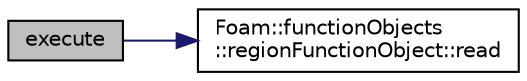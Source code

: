 digraph "execute"
{
  bgcolor="transparent";
  edge [fontname="Helvetica",fontsize="10",labelfontname="Helvetica",labelfontsize="10"];
  node [fontname="Helvetica",fontsize="10",shape=record];
  rankdir="LR";
  Node1 [label="execute",height=0.2,width=0.4,color="black", fillcolor="grey75", style="filled" fontcolor="black"];
  Node1 -> Node2 [color="midnightblue",fontsize="10",style="solid",fontname="Helvetica"];
  Node2 [label="Foam::functionObjects\l::regionFunctionObject::read",height=0.2,width=0.4,color="black",URL="$classFoam_1_1functionObjects_1_1regionFunctionObject.html#a6ce0c64db98eb6144d363dbfc86104eb",tooltip="Read optional controls. "];
}
